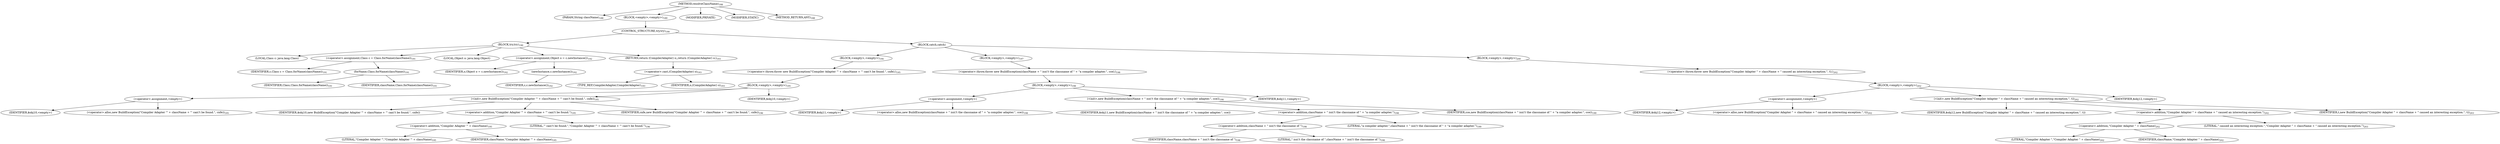 digraph "resolveClassName" {  
"255" [label = <(METHOD,resolveClassName)<SUB>188</SUB>> ]
"256" [label = <(PARAM,String className)<SUB>188</SUB>> ]
"257" [label = <(BLOCK,&lt;empty&gt;,&lt;empty&gt;)<SUB>189</SUB>> ]
"258" [label = <(CONTROL_STRUCTURE,try,try)<SUB>190</SUB>> ]
"259" [label = <(BLOCK,try,try)<SUB>190</SUB>> ]
"260" [label = <(LOCAL,Class c: java.lang.Class)> ]
"261" [label = <(&lt;operator&gt;.assignment,Class c = Class.forName(className))<SUB>191</SUB>> ]
"262" [label = <(IDENTIFIER,c,Class c = Class.forName(className))<SUB>191</SUB>> ]
"263" [label = <(forName,Class.forName(className))<SUB>191</SUB>> ]
"264" [label = <(IDENTIFIER,Class,Class.forName(className))<SUB>191</SUB>> ]
"265" [label = <(IDENTIFIER,className,Class.forName(className))<SUB>191</SUB>> ]
"266" [label = <(LOCAL,Object o: java.lang.Object)> ]
"267" [label = <(&lt;operator&gt;.assignment,Object o = c.newInstance())<SUB>192</SUB>> ]
"268" [label = <(IDENTIFIER,o,Object o = c.newInstance())<SUB>192</SUB>> ]
"269" [label = <(newInstance,c.newInstance())<SUB>192</SUB>> ]
"270" [label = <(IDENTIFIER,c,c.newInstance())<SUB>192</SUB>> ]
"271" [label = <(RETURN,return (CompilerAdapter) o;,return (CompilerAdapter) o;)<SUB>193</SUB>> ]
"272" [label = <(&lt;operator&gt;.cast,(CompilerAdapter) o)<SUB>193</SUB>> ]
"273" [label = <(TYPE_REF,CompilerAdapter,CompilerAdapter)<SUB>193</SUB>> ]
"274" [label = <(IDENTIFIER,o,(CompilerAdapter) o)<SUB>193</SUB>> ]
"275" [label = <(BLOCK,catch,catch)> ]
"276" [label = <(BLOCK,&lt;empty&gt;,&lt;empty&gt;)<SUB>194</SUB>> ]
"277" [label = <(&lt;operator&gt;.throw,throw new BuildException(&quot;Compiler Adapter '&quot; + className + &quot;' can\'t be found.&quot;, cnfe);)<SUB>195</SUB>> ]
"278" [label = <(BLOCK,&lt;empty&gt;,&lt;empty&gt;)<SUB>195</SUB>> ]
"279" [label = <(&lt;operator&gt;.assignment,&lt;empty&gt;)> ]
"280" [label = <(IDENTIFIER,$obj10,&lt;empty&gt;)> ]
"281" [label = <(&lt;operator&gt;.alloc,new BuildException(&quot;Compiler Adapter '&quot; + className + &quot;' can\'t be found.&quot;, cnfe))<SUB>195</SUB>> ]
"282" [label = <(&lt;init&gt;,new BuildException(&quot;Compiler Adapter '&quot; + className + &quot;' can\'t be found.&quot;, cnfe))<SUB>195</SUB>> ]
"283" [label = <(IDENTIFIER,$obj10,new BuildException(&quot;Compiler Adapter '&quot; + className + &quot;' can\'t be found.&quot;, cnfe))> ]
"284" [label = <(&lt;operator&gt;.addition,&quot;Compiler Adapter '&quot; + className + &quot;' can\'t be found.&quot;)<SUB>195</SUB>> ]
"285" [label = <(&lt;operator&gt;.addition,&quot;Compiler Adapter '&quot; + className)<SUB>195</SUB>> ]
"286" [label = <(LITERAL,&quot;Compiler Adapter '&quot;,&quot;Compiler Adapter '&quot; + className)<SUB>195</SUB>> ]
"287" [label = <(IDENTIFIER,className,&quot;Compiler Adapter '&quot; + className)<SUB>195</SUB>> ]
"288" [label = <(LITERAL,&quot;' can\'t be found.&quot;,&quot;Compiler Adapter '&quot; + className + &quot;' can\'t be found.&quot;)<SUB>196</SUB>> ]
"289" [label = <(IDENTIFIER,cnfe,new BuildException(&quot;Compiler Adapter '&quot; + className + &quot;' can\'t be found.&quot;, cnfe))<SUB>196</SUB>> ]
"290" [label = <(IDENTIFIER,$obj10,&lt;empty&gt;)> ]
"291" [label = <(BLOCK,&lt;empty&gt;,&lt;empty&gt;)<SUB>197</SUB>> ]
"292" [label = <(&lt;operator&gt;.throw,throw new BuildException(className + &quot; isn\'t the classname of &quot; + &quot;a compiler adapter.&quot;, cce);)<SUB>198</SUB>> ]
"293" [label = <(BLOCK,&lt;empty&gt;,&lt;empty&gt;)<SUB>198</SUB>> ]
"294" [label = <(&lt;operator&gt;.assignment,&lt;empty&gt;)> ]
"295" [label = <(IDENTIFIER,$obj11,&lt;empty&gt;)> ]
"296" [label = <(&lt;operator&gt;.alloc,new BuildException(className + &quot; isn\'t the classname of &quot; + &quot;a compiler adapter.&quot;, cce))<SUB>198</SUB>> ]
"297" [label = <(&lt;init&gt;,new BuildException(className + &quot; isn\'t the classname of &quot; + &quot;a compiler adapter.&quot;, cce))<SUB>198</SUB>> ]
"298" [label = <(IDENTIFIER,$obj11,new BuildException(className + &quot; isn\'t the classname of &quot; + &quot;a compiler adapter.&quot;, cce))> ]
"299" [label = <(&lt;operator&gt;.addition,className + &quot; isn\'t the classname of &quot; + &quot;a compiler adapter.&quot;)<SUB>198</SUB>> ]
"300" [label = <(&lt;operator&gt;.addition,className + &quot; isn\'t the classname of &quot;)<SUB>198</SUB>> ]
"301" [label = <(IDENTIFIER,className,className + &quot; isn\'t the classname of &quot;)<SUB>198</SUB>> ]
"302" [label = <(LITERAL,&quot; isn\'t the classname of &quot;,className + &quot; isn\'t the classname of &quot;)<SUB>198</SUB>> ]
"303" [label = <(LITERAL,&quot;a compiler adapter.&quot;,className + &quot; isn\'t the classname of &quot; + &quot;a compiler adapter.&quot;)<SUB>199</SUB>> ]
"304" [label = <(IDENTIFIER,cce,new BuildException(className + &quot; isn\'t the classname of &quot; + &quot;a compiler adapter.&quot;, cce))<SUB>199</SUB>> ]
"305" [label = <(IDENTIFIER,$obj11,&lt;empty&gt;)> ]
"306" [label = <(BLOCK,&lt;empty&gt;,&lt;empty&gt;)<SUB>200</SUB>> ]
"307" [label = <(&lt;operator&gt;.throw,throw new BuildException(&quot;Compiler Adapter &quot; + className + &quot; caused an interesting exception.&quot;, t);)<SUB>202</SUB>> ]
"308" [label = <(BLOCK,&lt;empty&gt;,&lt;empty&gt;)<SUB>202</SUB>> ]
"309" [label = <(&lt;operator&gt;.assignment,&lt;empty&gt;)> ]
"310" [label = <(IDENTIFIER,$obj12,&lt;empty&gt;)> ]
"311" [label = <(&lt;operator&gt;.alloc,new BuildException(&quot;Compiler Adapter &quot; + className + &quot; caused an interesting exception.&quot;, t))<SUB>202</SUB>> ]
"312" [label = <(&lt;init&gt;,new BuildException(&quot;Compiler Adapter &quot; + className + &quot; caused an interesting exception.&quot;, t))<SUB>202</SUB>> ]
"313" [label = <(IDENTIFIER,$obj12,new BuildException(&quot;Compiler Adapter &quot; + className + &quot; caused an interesting exception.&quot;, t))> ]
"314" [label = <(&lt;operator&gt;.addition,&quot;Compiler Adapter &quot; + className + &quot; caused an interesting exception.&quot;)<SUB>202</SUB>> ]
"315" [label = <(&lt;operator&gt;.addition,&quot;Compiler Adapter &quot; + className)<SUB>202</SUB>> ]
"316" [label = <(LITERAL,&quot;Compiler Adapter &quot;,&quot;Compiler Adapter &quot; + className)<SUB>202</SUB>> ]
"317" [label = <(IDENTIFIER,className,&quot;Compiler Adapter &quot; + className)<SUB>202</SUB>> ]
"318" [label = <(LITERAL,&quot; caused an interesting exception.&quot;,&quot;Compiler Adapter &quot; + className + &quot; caused an interesting exception.&quot;)<SUB>203</SUB>> ]
"319" [label = <(IDENTIFIER,t,new BuildException(&quot;Compiler Adapter &quot; + className + &quot; caused an interesting exception.&quot;, t))<SUB>203</SUB>> ]
"320" [label = <(IDENTIFIER,$obj12,&lt;empty&gt;)> ]
"321" [label = <(MODIFIER,PRIVATE)> ]
"322" [label = <(MODIFIER,STATIC)> ]
"323" [label = <(METHOD_RETURN,ANY)<SUB>188</SUB>> ]
  "255" -> "256" 
  "255" -> "257" 
  "255" -> "321" 
  "255" -> "322" 
  "255" -> "323" 
  "257" -> "258" 
  "258" -> "259" 
  "258" -> "275" 
  "259" -> "260" 
  "259" -> "261" 
  "259" -> "266" 
  "259" -> "267" 
  "259" -> "271" 
  "261" -> "262" 
  "261" -> "263" 
  "263" -> "264" 
  "263" -> "265" 
  "267" -> "268" 
  "267" -> "269" 
  "269" -> "270" 
  "271" -> "272" 
  "272" -> "273" 
  "272" -> "274" 
  "275" -> "276" 
  "275" -> "291" 
  "275" -> "306" 
  "276" -> "277" 
  "277" -> "278" 
  "278" -> "279" 
  "278" -> "282" 
  "278" -> "290" 
  "279" -> "280" 
  "279" -> "281" 
  "282" -> "283" 
  "282" -> "284" 
  "282" -> "289" 
  "284" -> "285" 
  "284" -> "288" 
  "285" -> "286" 
  "285" -> "287" 
  "291" -> "292" 
  "292" -> "293" 
  "293" -> "294" 
  "293" -> "297" 
  "293" -> "305" 
  "294" -> "295" 
  "294" -> "296" 
  "297" -> "298" 
  "297" -> "299" 
  "297" -> "304" 
  "299" -> "300" 
  "299" -> "303" 
  "300" -> "301" 
  "300" -> "302" 
  "306" -> "307" 
  "307" -> "308" 
  "308" -> "309" 
  "308" -> "312" 
  "308" -> "320" 
  "309" -> "310" 
  "309" -> "311" 
  "312" -> "313" 
  "312" -> "314" 
  "312" -> "319" 
  "314" -> "315" 
  "314" -> "318" 
  "315" -> "316" 
  "315" -> "317" 
}

